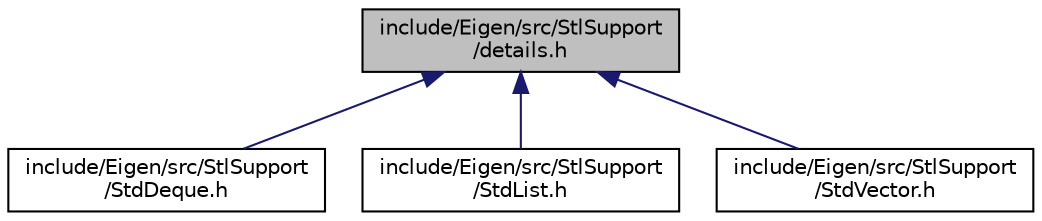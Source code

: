 digraph "include/Eigen/src/StlSupport/details.h"
{
  edge [fontname="Helvetica",fontsize="10",labelfontname="Helvetica",labelfontsize="10"];
  node [fontname="Helvetica",fontsize="10",shape=record];
  Node1 [label="include/Eigen/src/StlSupport\l/details.h",height=0.2,width=0.4,color="black", fillcolor="grey75", style="filled" fontcolor="black"];
  Node1 -> Node2 [dir="back",color="midnightblue",fontsize="10",style="solid",fontname="Helvetica"];
  Node2 [label="include/Eigen/src/StlSupport\l/StdDeque.h",height=0.2,width=0.4,color="black", fillcolor="white", style="filled",URL="$StdDeque_8h.html"];
  Node1 -> Node3 [dir="back",color="midnightblue",fontsize="10",style="solid",fontname="Helvetica"];
  Node3 [label="include/Eigen/src/StlSupport\l/StdList.h",height=0.2,width=0.4,color="black", fillcolor="white", style="filled",URL="$StdList_8h.html"];
  Node1 -> Node4 [dir="back",color="midnightblue",fontsize="10",style="solid",fontname="Helvetica"];
  Node4 [label="include/Eigen/src/StlSupport\l/StdVector.h",height=0.2,width=0.4,color="black", fillcolor="white", style="filled",URL="$StdVector_8h.html"];
}
